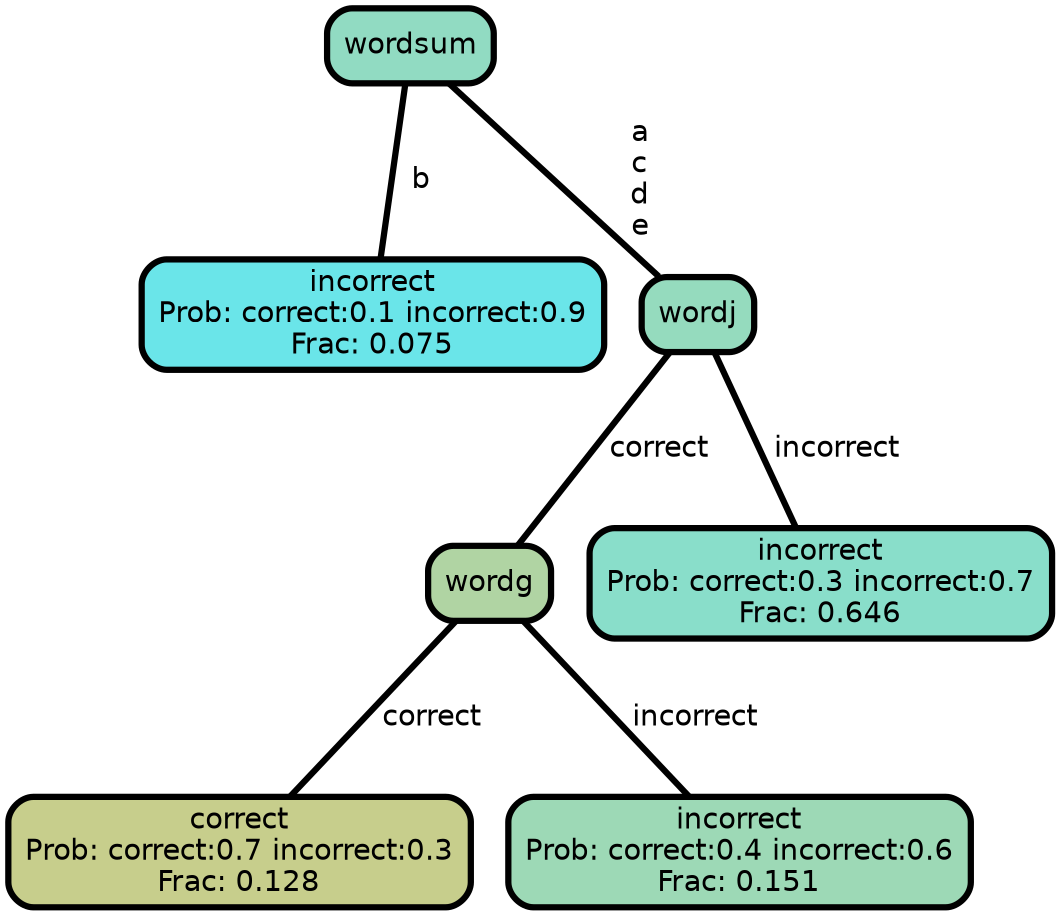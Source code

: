 graph Tree {
node [shape=box, style="filled, rounded",color="black",penwidth="3",fontcolor="black",                 fontname=helvetica] ;
graph [ranksep="0 equally", splines=straight,                 bgcolor=transparent, dpi=200] ;
edge [fontname=helvetica, color=black] ;
0 [label="incorrect
Prob: correct:0.1 incorrect:0.9
Frac: 0.075", fillcolor="#6ae5e9"] ;
1 [label="wordsum", fillcolor="#91dbc2"] ;
2 [label="correct
Prob: correct:0.7 incorrect:0.3
Frac: 0.128", fillcolor="#c7ce8c"] ;
3 [label="wordg", fillcolor="#b0d4a3"] ;
4 [label="incorrect
Prob: correct:0.4 incorrect:0.6
Frac: 0.151", fillcolor="#9dd9b6"] ;
5 [label="wordj", fillcolor="#95dbbe"] ;
6 [label="incorrect
Prob: correct:0.3 incorrect:0.7
Frac: 0.646", fillcolor="#89deca"] ;
1 -- 0 [label=" b",penwidth=3] ;
1 -- 5 [label=" a\n c\n d\n e",penwidth=3] ;
3 -- 2 [label=" correct",penwidth=3] ;
3 -- 4 [label=" incorrect",penwidth=3] ;
5 -- 3 [label=" correct",penwidth=3] ;
5 -- 6 [label=" incorrect",penwidth=3] ;
{rank = same;}}